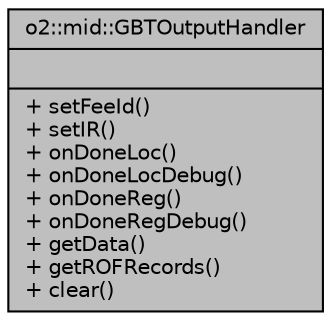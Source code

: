 digraph "o2::mid::GBTOutputHandler"
{
 // INTERACTIVE_SVG=YES
  bgcolor="transparent";
  edge [fontname="Helvetica",fontsize="10",labelfontname="Helvetica",labelfontsize="10"];
  node [fontname="Helvetica",fontsize="10",shape=record];
  Node1 [label="{o2::mid::GBTOutputHandler\n||+ setFeeId()\l+ setIR()\l+ onDoneLoc()\l+ onDoneLocDebug()\l+ onDoneReg()\l+ onDoneRegDebug()\l+ getData()\l+ getROFRecords()\l+ clear()\l}",height=0.2,width=0.4,color="black", fillcolor="grey75", style="filled", fontcolor="black"];
}
